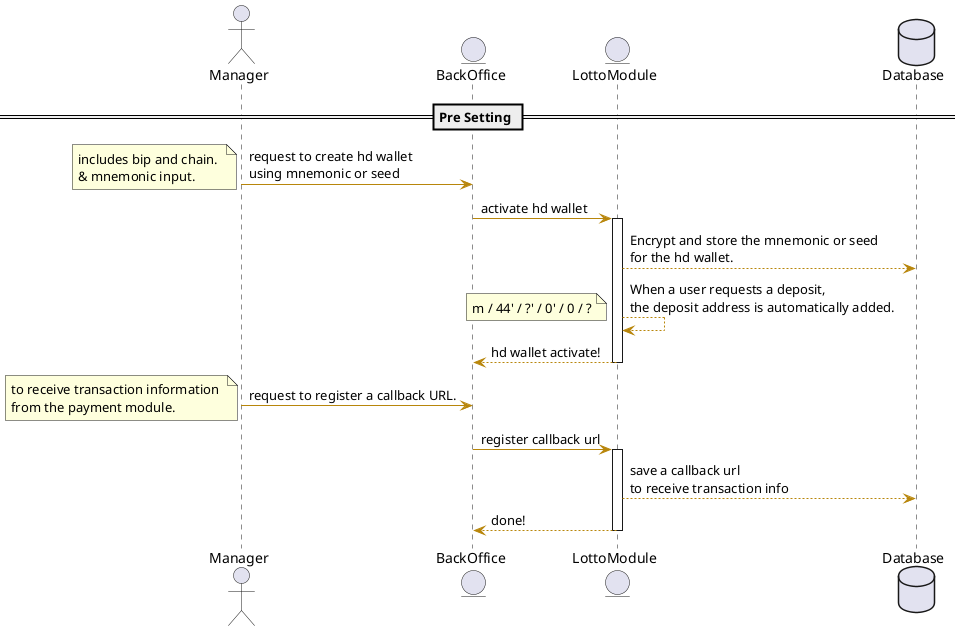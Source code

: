 @startuml
!define RECTANGLE_CLASS
!define RECTANGLE_BLUE Class<<BLUE>>

skinparam shadowing false
skinparam backgroundColor #FFFFFF
skinparam ArrowColor #0000FF
skinparam activity {
    BackgroundColor<<BLUE>> #ADD8E6
    BorderColor<<BLUE>> #00008B
    FontColor<<BLUE>> #00008B
    FontSize 12
}
skinparam class {
    BackgroundColor #FEFECE
    BorderColor #B8860B
    ArrowColor #B8860B
    FontSize 12
    FontName Arial
}
skinparam usecase {
    BackgroundColor #FFFFA3
    BorderColor #FFA500
    FontSize 12
    FontName Arial
}
skinparam package {
    BackgroundColor #FFFFFF
    BorderColor #B8860B
    FontSize 12
    FontName Arial
}
skinparam participant {
    BackgroundColor #B0E0E6
    BorderColor #4682B4
    FontSize 12
    FontName Arial
}

actor Manager
entity BackOffice
entity LottoModule
database Database



== Pre Setting ==

Manager -> BackOffice : request to create hd wallet \nusing mnemonic or seed
note top : includes bip and chain. \n& mnemonic input.


BackOffice -> LottoModule : activate hd wallet
activate LottoModule
LottoModule --> Database : Encrypt and store the mnemonic or seed \nfor the hd wallet.
LottoModule --> LottoModule: When a user requests a deposit, \nthe deposit address is automatically added.
note bottom : m / 44' / ?' / 0' / 0 / ?

LottoModule --> BackOffice: hd wallet activate!
deactivate LottoModule


Manager -> BackOffice : request to register a callback URL.
note bottom : to receive transaction information \nfrom the payment module.

BackOffice -> LottoModule : register callback url
activate LottoModule
LottoModule --> Database : save a callback url \nto receive transaction info
LottoModule --> BackOffice: done!
deactivate LottoModule


@enduml
